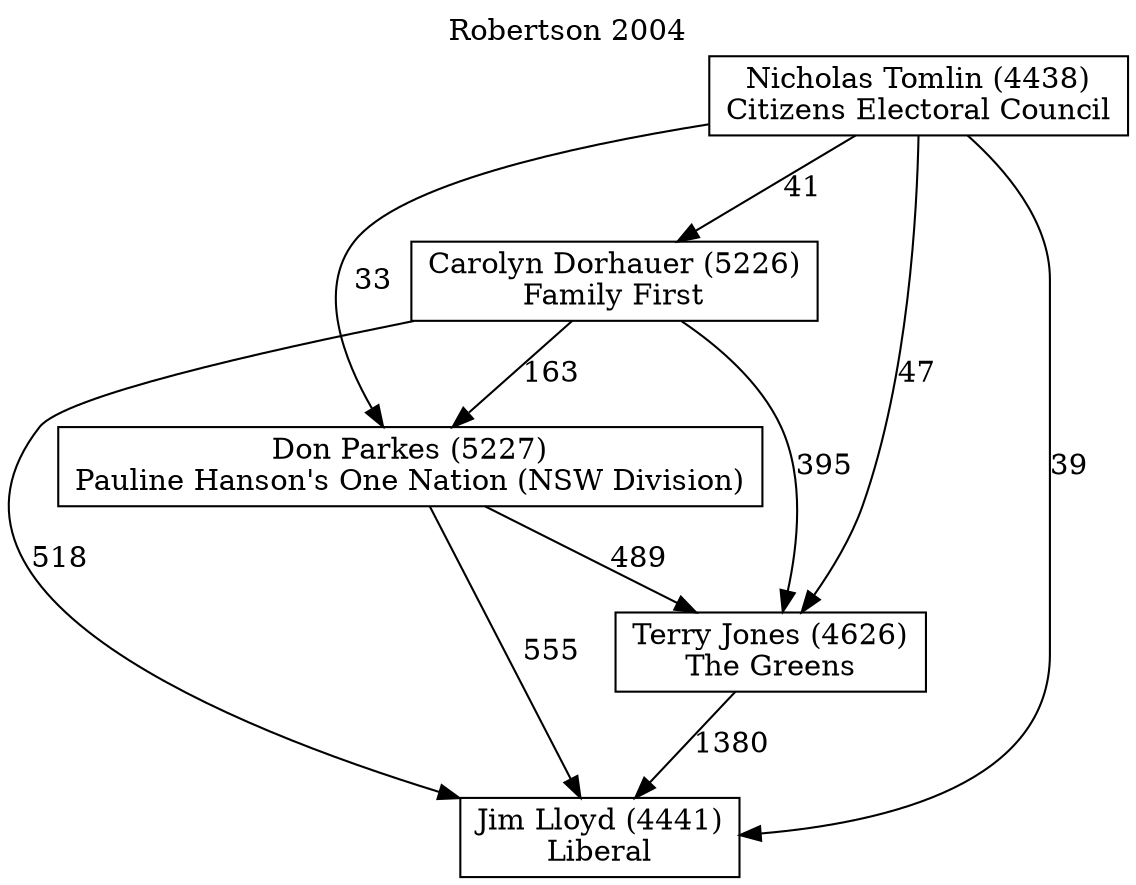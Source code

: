 // House preference flow
digraph "Jim Lloyd (4441)_Robertson_2004" {
	graph [label="Robertson 2004" labelloc=t mclimit=10]
	node [shape=box]
	"Jim Lloyd (4441)" [label="Jim Lloyd (4441)
Liberal"]
	"Terry Jones (4626)" [label="Terry Jones (4626)
The Greens"]
	"Don Parkes (5227)" [label="Don Parkes (5227)
Pauline Hanson's One Nation (NSW Division)"]
	"Carolyn Dorhauer (5226)" [label="Carolyn Dorhauer (5226)
Family First"]
	"Nicholas Tomlin (4438)" [label="Nicholas Tomlin (4438)
Citizens Electoral Council"]
	"Terry Jones (4626)" -> "Jim Lloyd (4441)" [label=1380]
	"Don Parkes (5227)" -> "Terry Jones (4626)" [label=489]
	"Carolyn Dorhauer (5226)" -> "Don Parkes (5227)" [label=163]
	"Nicholas Tomlin (4438)" -> "Carolyn Dorhauer (5226)" [label=41]
	"Don Parkes (5227)" -> "Jim Lloyd (4441)" [label=555]
	"Carolyn Dorhauer (5226)" -> "Jim Lloyd (4441)" [label=518]
	"Nicholas Tomlin (4438)" -> "Jim Lloyd (4441)" [label=39]
	"Nicholas Tomlin (4438)" -> "Don Parkes (5227)" [label=33]
	"Carolyn Dorhauer (5226)" -> "Terry Jones (4626)" [label=395]
	"Nicholas Tomlin (4438)" -> "Terry Jones (4626)" [label=47]
}
